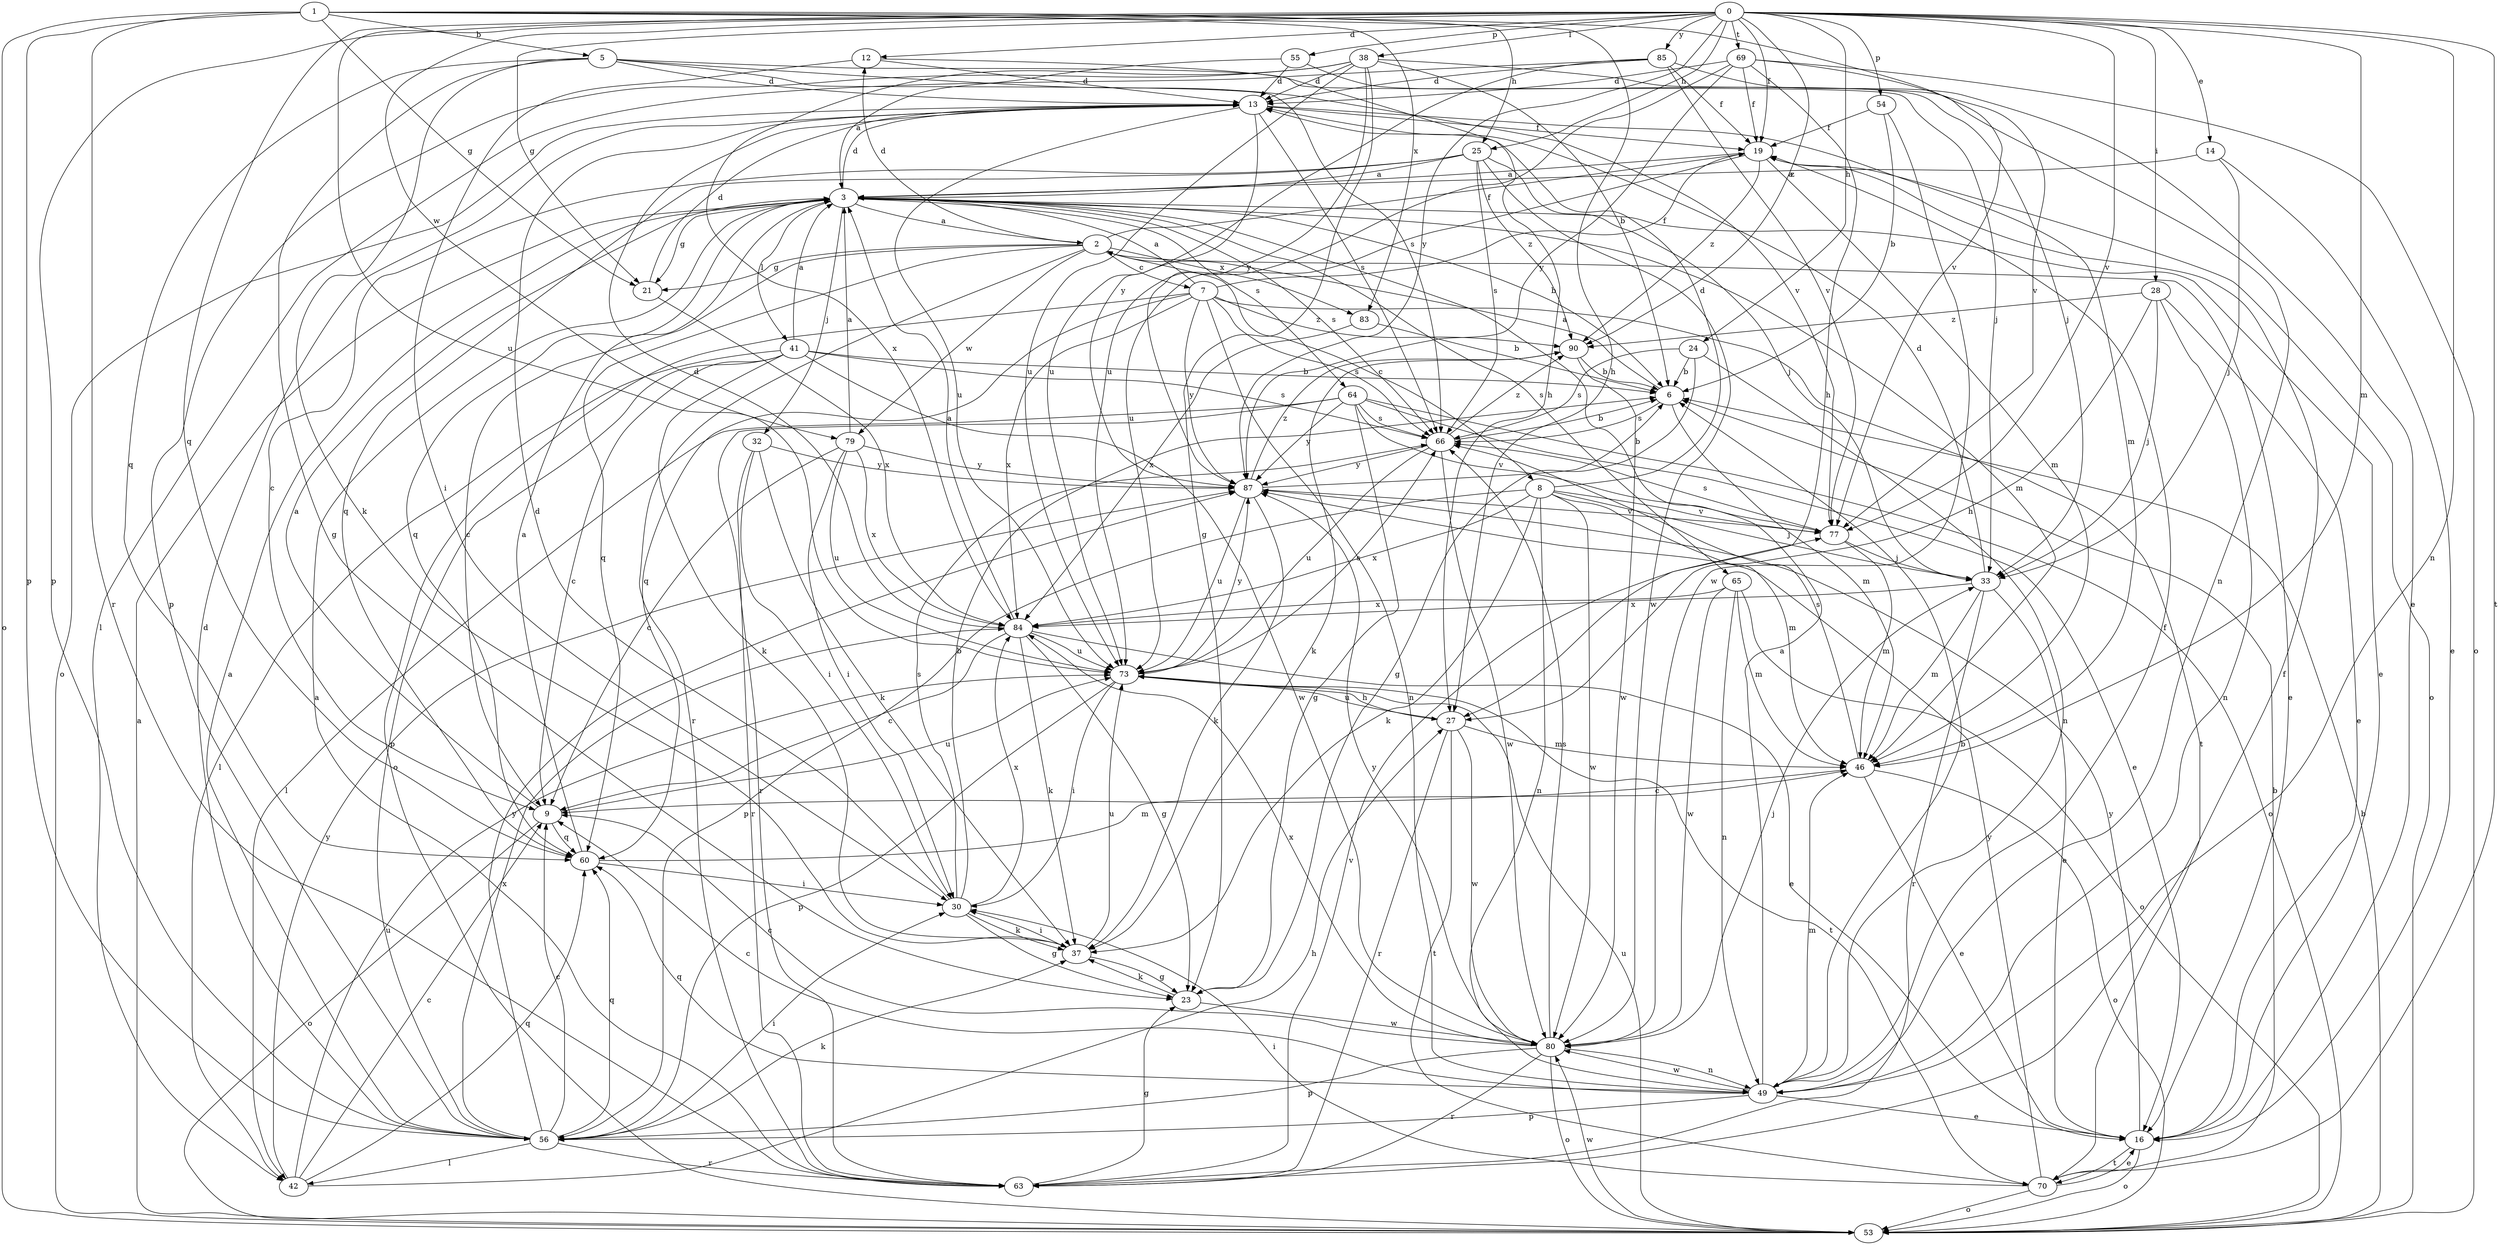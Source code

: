 strict digraph  {
0;
1;
2;
3;
5;
6;
7;
8;
9;
12;
13;
14;
16;
19;
21;
23;
24;
25;
27;
28;
30;
32;
33;
37;
38;
41;
42;
46;
49;
53;
54;
55;
56;
60;
63;
64;
65;
66;
69;
70;
73;
77;
79;
80;
83;
84;
85;
87;
90;
0 -> 12  [label=d];
0 -> 14  [label=e];
0 -> 19  [label=f];
0 -> 21  [label=g];
0 -> 24  [label=h];
0 -> 25  [label=h];
0 -> 28  [label=i];
0 -> 38  [label=l];
0 -> 46  [label=m];
0 -> 49  [label=n];
0 -> 54  [label=p];
0 -> 55  [label=p];
0 -> 56  [label=p];
0 -> 60  [label=q];
0 -> 69  [label=t];
0 -> 70  [label=t];
0 -> 73  [label=u];
0 -> 77  [label=v];
0 -> 79  [label=w];
0 -> 85  [label=y];
0 -> 87  [label=y];
0 -> 90  [label=z];
1 -> 5  [label=b];
1 -> 21  [label=g];
1 -> 25  [label=h];
1 -> 27  [label=h];
1 -> 53  [label=o];
1 -> 56  [label=p];
1 -> 63  [label=r];
1 -> 77  [label=v];
1 -> 83  [label=x];
2 -> 7  [label=c];
2 -> 8  [label=c];
2 -> 9  [label=c];
2 -> 12  [label=d];
2 -> 16  [label=e];
2 -> 19  [label=f];
2 -> 21  [label=g];
2 -> 60  [label=q];
2 -> 63  [label=r];
2 -> 79  [label=w];
2 -> 83  [label=x];
3 -> 2  [label=a];
3 -> 6  [label=b];
3 -> 13  [label=d];
3 -> 16  [label=e];
3 -> 21  [label=g];
3 -> 32  [label=j];
3 -> 41  [label=l];
3 -> 46  [label=m];
3 -> 60  [label=q];
3 -> 64  [label=s];
3 -> 65  [label=s];
3 -> 66  [label=s];
5 -> 13  [label=d];
5 -> 23  [label=g];
5 -> 33  [label=j];
5 -> 37  [label=k];
5 -> 60  [label=q];
5 -> 66  [label=s];
5 -> 77  [label=v];
6 -> 2  [label=a];
6 -> 46  [label=m];
6 -> 66  [label=s];
7 -> 3  [label=a];
7 -> 19  [label=f];
7 -> 49  [label=n];
7 -> 53  [label=o];
7 -> 60  [label=q];
7 -> 66  [label=s];
7 -> 70  [label=t];
7 -> 84  [label=x];
7 -> 87  [label=y];
7 -> 90  [label=z];
8 -> 13  [label=d];
8 -> 33  [label=j];
8 -> 37  [label=k];
8 -> 46  [label=m];
8 -> 49  [label=n];
8 -> 56  [label=p];
8 -> 77  [label=v];
8 -> 80  [label=w];
8 -> 84  [label=x];
9 -> 3  [label=a];
9 -> 53  [label=o];
9 -> 60  [label=q];
9 -> 73  [label=u];
12 -> 13  [label=d];
12 -> 27  [label=h];
12 -> 30  [label=i];
13 -> 19  [label=f];
13 -> 46  [label=m];
13 -> 53  [label=o];
13 -> 66  [label=s];
13 -> 73  [label=u];
13 -> 87  [label=y];
14 -> 3  [label=a];
14 -> 16  [label=e];
14 -> 33  [label=j];
16 -> 53  [label=o];
16 -> 70  [label=t];
16 -> 87  [label=y];
19 -> 3  [label=a];
19 -> 46  [label=m];
19 -> 53  [label=o];
19 -> 73  [label=u];
19 -> 90  [label=z];
21 -> 13  [label=d];
21 -> 84  [label=x];
23 -> 37  [label=k];
23 -> 80  [label=w];
24 -> 6  [label=b];
24 -> 23  [label=g];
24 -> 49  [label=n];
24 -> 66  [label=s];
25 -> 3  [label=a];
25 -> 9  [label=c];
25 -> 33  [label=j];
25 -> 60  [label=q];
25 -> 66  [label=s];
25 -> 80  [label=w];
25 -> 90  [label=z];
27 -> 46  [label=m];
27 -> 63  [label=r];
27 -> 70  [label=t];
27 -> 73  [label=u];
27 -> 80  [label=w];
28 -> 16  [label=e];
28 -> 27  [label=h];
28 -> 33  [label=j];
28 -> 49  [label=n];
28 -> 90  [label=z];
30 -> 6  [label=b];
30 -> 13  [label=d];
30 -> 23  [label=g];
30 -> 37  [label=k];
30 -> 66  [label=s];
30 -> 84  [label=x];
32 -> 30  [label=i];
32 -> 37  [label=k];
32 -> 63  [label=r];
32 -> 87  [label=y];
33 -> 13  [label=d];
33 -> 16  [label=e];
33 -> 46  [label=m];
33 -> 63  [label=r];
33 -> 84  [label=x];
37 -> 23  [label=g];
37 -> 30  [label=i];
37 -> 73  [label=u];
38 -> 6  [label=b];
38 -> 13  [label=d];
38 -> 23  [label=g];
38 -> 49  [label=n];
38 -> 56  [label=p];
38 -> 73  [label=u];
38 -> 84  [label=x];
38 -> 87  [label=y];
41 -> 3  [label=a];
41 -> 6  [label=b];
41 -> 9  [label=c];
41 -> 37  [label=k];
41 -> 42  [label=l];
41 -> 56  [label=p];
41 -> 66  [label=s];
41 -> 80  [label=w];
42 -> 9  [label=c];
42 -> 27  [label=h];
42 -> 60  [label=q];
42 -> 73  [label=u];
42 -> 87  [label=y];
46 -> 9  [label=c];
46 -> 16  [label=e];
46 -> 53  [label=o];
46 -> 66  [label=s];
49 -> 3  [label=a];
49 -> 6  [label=b];
49 -> 9  [label=c];
49 -> 16  [label=e];
49 -> 19  [label=f];
49 -> 46  [label=m];
49 -> 56  [label=p];
49 -> 60  [label=q];
49 -> 80  [label=w];
53 -> 3  [label=a];
53 -> 6  [label=b];
53 -> 73  [label=u];
53 -> 80  [label=w];
54 -> 6  [label=b];
54 -> 19  [label=f];
54 -> 80  [label=w];
55 -> 3  [label=a];
55 -> 13  [label=d];
55 -> 33  [label=j];
56 -> 3  [label=a];
56 -> 9  [label=c];
56 -> 13  [label=d];
56 -> 30  [label=i];
56 -> 37  [label=k];
56 -> 42  [label=l];
56 -> 60  [label=q];
56 -> 63  [label=r];
56 -> 84  [label=x];
56 -> 87  [label=y];
60 -> 3  [label=a];
60 -> 30  [label=i];
60 -> 46  [label=m];
63 -> 3  [label=a];
63 -> 19  [label=f];
63 -> 23  [label=g];
63 -> 77  [label=v];
64 -> 16  [label=e];
64 -> 23  [label=g];
64 -> 42  [label=l];
64 -> 53  [label=o];
64 -> 63  [label=r];
64 -> 66  [label=s];
64 -> 77  [label=v];
64 -> 87  [label=y];
65 -> 46  [label=m];
65 -> 49  [label=n];
65 -> 53  [label=o];
65 -> 80  [label=w];
65 -> 84  [label=x];
66 -> 6  [label=b];
66 -> 73  [label=u];
66 -> 80  [label=w];
66 -> 87  [label=y];
66 -> 90  [label=z];
69 -> 13  [label=d];
69 -> 19  [label=f];
69 -> 27  [label=h];
69 -> 53  [label=o];
69 -> 73  [label=u];
69 -> 77  [label=v];
69 -> 87  [label=y];
70 -> 6  [label=b];
70 -> 16  [label=e];
70 -> 30  [label=i];
70 -> 53  [label=o];
70 -> 87  [label=y];
73 -> 27  [label=h];
73 -> 30  [label=i];
73 -> 56  [label=p];
73 -> 66  [label=s];
73 -> 70  [label=t];
73 -> 87  [label=y];
77 -> 33  [label=j];
77 -> 46  [label=m];
77 -> 66  [label=s];
79 -> 3  [label=a];
79 -> 9  [label=c];
79 -> 30  [label=i];
79 -> 73  [label=u];
79 -> 84  [label=x];
79 -> 87  [label=y];
80 -> 9  [label=c];
80 -> 33  [label=j];
80 -> 49  [label=n];
80 -> 53  [label=o];
80 -> 56  [label=p];
80 -> 63  [label=r];
80 -> 66  [label=s];
80 -> 84  [label=x];
80 -> 87  [label=y];
83 -> 6  [label=b];
83 -> 84  [label=x];
84 -> 3  [label=a];
84 -> 9  [label=c];
84 -> 13  [label=d];
84 -> 16  [label=e];
84 -> 23  [label=g];
84 -> 37  [label=k];
84 -> 73  [label=u];
85 -> 13  [label=d];
85 -> 16  [label=e];
85 -> 19  [label=f];
85 -> 42  [label=l];
85 -> 73  [label=u];
85 -> 77  [label=v];
87 -> 6  [label=b];
87 -> 37  [label=k];
87 -> 73  [label=u];
87 -> 77  [label=v];
87 -> 90  [label=z];
90 -> 6  [label=b];
90 -> 37  [label=k];
90 -> 80  [label=w];
}
